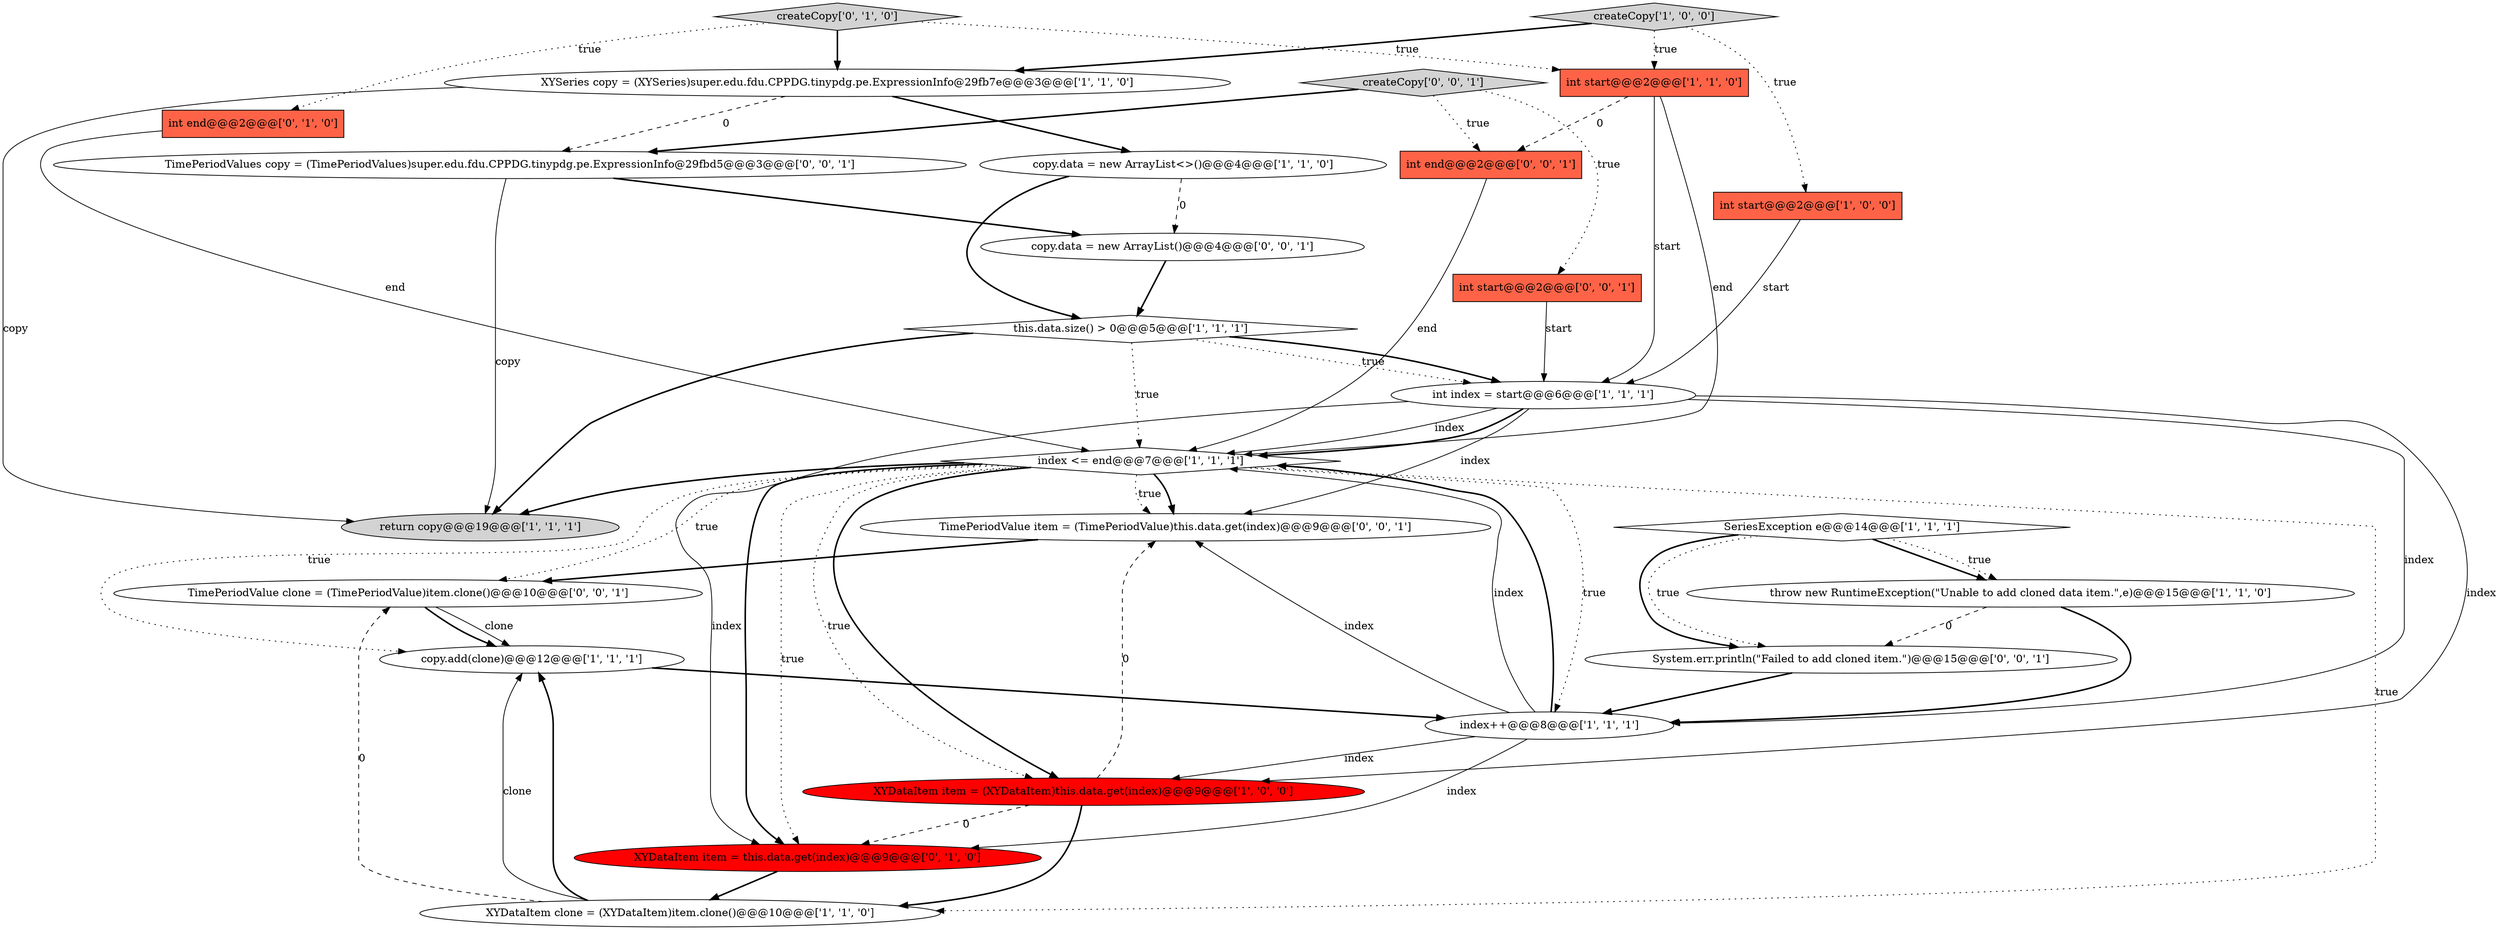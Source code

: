 digraph {
22 [style = filled, label = "int end@@@2@@@['0', '0', '1']", fillcolor = tomato, shape = box image = "AAA0AAABBB3BBB"];
25 [style = filled, label = "TimePeriodValue item = (TimePeriodValue)this.data.get(index)@@@9@@@['0', '0', '1']", fillcolor = white, shape = ellipse image = "AAA0AAABBB3BBB"];
15 [style = filled, label = "XYDataItem item = this.data.get(index)@@@9@@@['0', '1', '0']", fillcolor = red, shape = ellipse image = "AAA1AAABBB2BBB"];
2 [style = filled, label = "throw new RuntimeException(\"Unable to add cloned data item.\",e)@@@15@@@['1', '1', '0']", fillcolor = white, shape = ellipse image = "AAA0AAABBB1BBB"];
1 [style = filled, label = "copy.add(clone)@@@12@@@['1', '1', '1']", fillcolor = white, shape = ellipse image = "AAA0AAABBB1BBB"];
3 [style = filled, label = "copy.data = new ArrayList<>()@@@4@@@['1', '1', '0']", fillcolor = white, shape = ellipse image = "AAA0AAABBB1BBB"];
18 [style = filled, label = "System.err.println(\"Failed to add cloned item.\")@@@15@@@['0', '0', '1']", fillcolor = white, shape = ellipse image = "AAA0AAABBB3BBB"];
19 [style = filled, label = "int start@@@2@@@['0', '0', '1']", fillcolor = tomato, shape = box image = "AAA0AAABBB3BBB"];
0 [style = filled, label = "int start@@@2@@@['1', '0', '0']", fillcolor = tomato, shape = box image = "AAA0AAABBB1BBB"];
16 [style = filled, label = "int end@@@2@@@['0', '1', '0']", fillcolor = tomato, shape = box image = "AAA0AAABBB2BBB"];
4 [style = filled, label = "XYSeries copy = (XYSeries)super.edu.fdu.CPPDG.tinypdg.pe.ExpressionInfo@29fb7e@@@3@@@['1', '1', '0']", fillcolor = white, shape = ellipse image = "AAA0AAABBB1BBB"];
24 [style = filled, label = "copy.data = new ArrayList()@@@4@@@['0', '0', '1']", fillcolor = white, shape = ellipse image = "AAA0AAABBB3BBB"];
23 [style = filled, label = "TimePeriodValue clone = (TimePeriodValue)item.clone()@@@10@@@['0', '0', '1']", fillcolor = white, shape = ellipse image = "AAA0AAABBB3BBB"];
17 [style = filled, label = "createCopy['0', '1', '0']", fillcolor = lightgray, shape = diamond image = "AAA0AAABBB2BBB"];
21 [style = filled, label = "createCopy['0', '0', '1']", fillcolor = lightgray, shape = diamond image = "AAA0AAABBB3BBB"];
13 [style = filled, label = "XYDataItem item = (XYDataItem)this.data.get(index)@@@9@@@['1', '0', '0']", fillcolor = red, shape = ellipse image = "AAA1AAABBB1BBB"];
11 [style = filled, label = "this.data.size() > 0@@@5@@@['1', '1', '1']", fillcolor = white, shape = diamond image = "AAA0AAABBB1BBB"];
20 [style = filled, label = "TimePeriodValues copy = (TimePeriodValues)super.edu.fdu.CPPDG.tinypdg.pe.ExpressionInfo@29fbd5@@@3@@@['0', '0', '1']", fillcolor = white, shape = ellipse image = "AAA0AAABBB3BBB"];
10 [style = filled, label = "int index = start@@@6@@@['1', '1', '1']", fillcolor = white, shape = ellipse image = "AAA0AAABBB1BBB"];
12 [style = filled, label = "index <= end@@@7@@@['1', '1', '1']", fillcolor = white, shape = diamond image = "AAA0AAABBB1BBB"];
8 [style = filled, label = "index++@@@8@@@['1', '1', '1']", fillcolor = white, shape = ellipse image = "AAA0AAABBB1BBB"];
6 [style = filled, label = "createCopy['1', '0', '0']", fillcolor = lightgray, shape = diamond image = "AAA0AAABBB1BBB"];
14 [style = filled, label = "return copy@@@19@@@['1', '1', '1']", fillcolor = lightgray, shape = ellipse image = "AAA0AAABBB1BBB"];
7 [style = filled, label = "XYDataItem clone = (XYDataItem)item.clone()@@@10@@@['1', '1', '0']", fillcolor = white, shape = ellipse image = "AAA0AAABBB1BBB"];
9 [style = filled, label = "int start@@@2@@@['1', '1', '0']", fillcolor = tomato, shape = box image = "AAA0AAABBB1BBB"];
5 [style = filled, label = "SeriesException e@@@14@@@['1', '1', '1']", fillcolor = white, shape = diamond image = "AAA0AAABBB1BBB"];
4->3 [style = bold, label=""];
22->12 [style = solid, label="end"];
16->12 [style = solid, label="end"];
7->1 [style = bold, label=""];
4->14 [style = solid, label="copy"];
1->8 [style = bold, label=""];
7->23 [style = dashed, label="0"];
15->7 [style = bold, label=""];
12->23 [style = dotted, label="true"];
0->10 [style = solid, label="start"];
5->18 [style = dotted, label="true"];
11->14 [style = bold, label=""];
12->8 [style = dotted, label="true"];
25->23 [style = bold, label=""];
11->10 [style = dotted, label="true"];
9->10 [style = solid, label="start"];
10->12 [style = solid, label="index"];
8->15 [style = solid, label="index"];
11->12 [style = dotted, label="true"];
3->24 [style = dashed, label="0"];
12->15 [style = bold, label=""];
17->4 [style = bold, label=""];
3->11 [style = bold, label=""];
8->25 [style = solid, label="index"];
12->1 [style = dotted, label="true"];
12->15 [style = dotted, label="true"];
21->22 [style = dotted, label="true"];
9->22 [style = dashed, label="0"];
10->15 [style = solid, label="index"];
5->18 [style = bold, label=""];
13->25 [style = dashed, label="0"];
13->15 [style = dashed, label="0"];
10->8 [style = solid, label="index"];
17->16 [style = dotted, label="true"];
7->1 [style = solid, label="clone"];
12->13 [style = bold, label=""];
6->4 [style = bold, label=""];
5->2 [style = bold, label=""];
8->12 [style = solid, label="index"];
20->14 [style = solid, label="copy"];
12->13 [style = dotted, label="true"];
9->12 [style = solid, label="end"];
21->20 [style = bold, label=""];
6->9 [style = dotted, label="true"];
4->20 [style = dashed, label="0"];
10->25 [style = solid, label="index"];
11->10 [style = bold, label=""];
10->12 [style = bold, label=""];
13->7 [style = bold, label=""];
8->13 [style = solid, label="index"];
24->11 [style = bold, label=""];
12->25 [style = bold, label=""];
17->9 [style = dotted, label="true"];
21->19 [style = dotted, label="true"];
19->10 [style = solid, label="start"];
12->14 [style = bold, label=""];
2->18 [style = dashed, label="0"];
23->1 [style = bold, label=""];
18->8 [style = bold, label=""];
6->0 [style = dotted, label="true"];
20->24 [style = bold, label=""];
12->7 [style = dotted, label="true"];
10->13 [style = solid, label="index"];
23->1 [style = solid, label="clone"];
12->25 [style = dotted, label="true"];
8->12 [style = bold, label=""];
2->8 [style = bold, label=""];
5->2 [style = dotted, label="true"];
}
